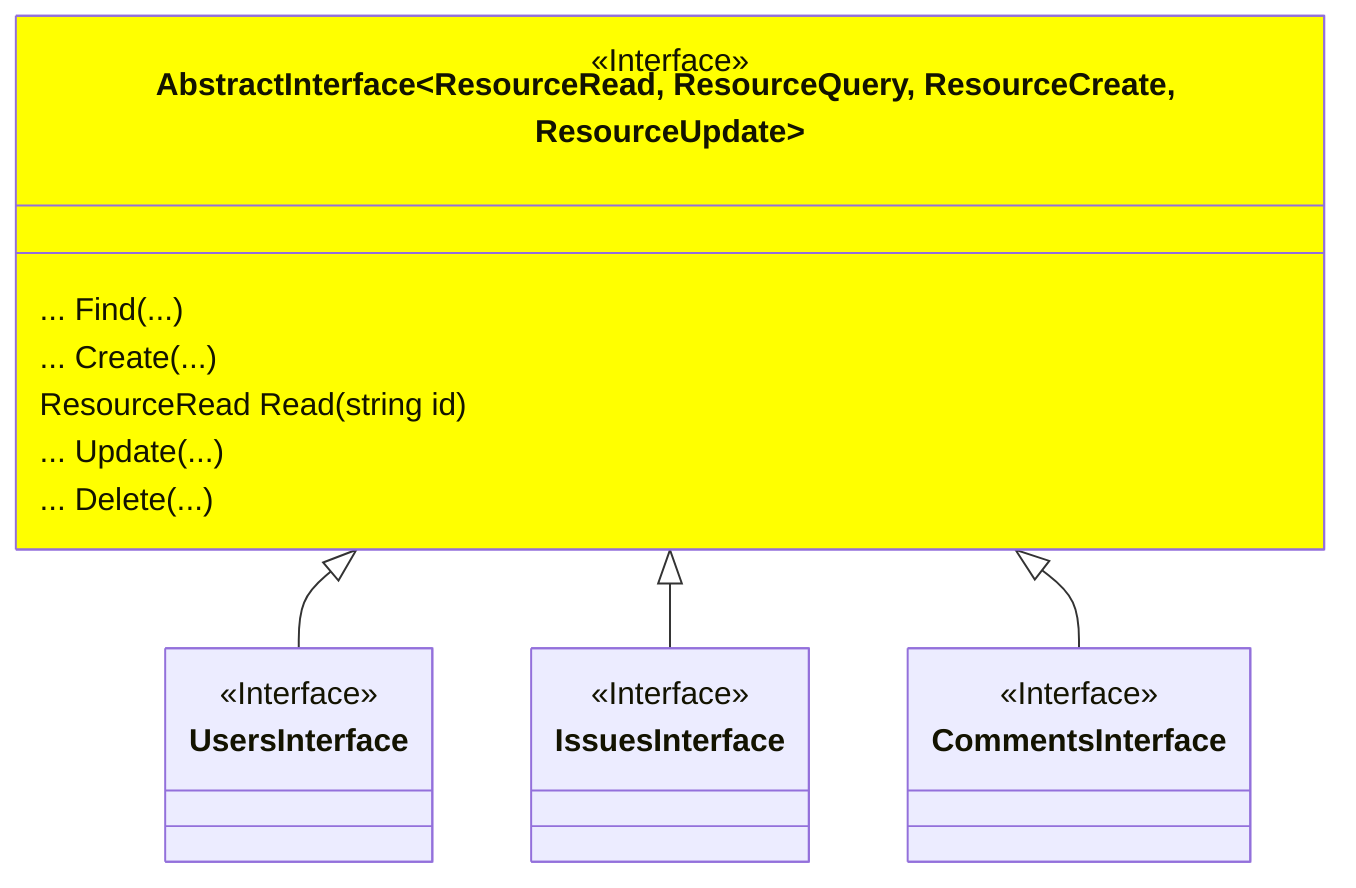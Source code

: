 classDiagram

    class AbstractInterface~ResourceRead, ResourceQuery, ResourceCreate, ResourceUpdate~ {
        <<Interface>>
        ... Find(...)
        ... Create(...)
        ResourceRead Read(string id)
        ... Update(...)
        ... Delete(...)
    }

    class UsersInterface {
        <<Interface>>
    }

    class IssuesInterface {
        <<Interface>>
    }

    class CommentsInterface {
        <<Interface>>
    }

    AbstractInterface <|-- UsersInterface
    AbstractInterface <|-- IssuesInterface
    AbstractInterface <|-- CommentsInterface

    style AbstractInterface fill:yellow